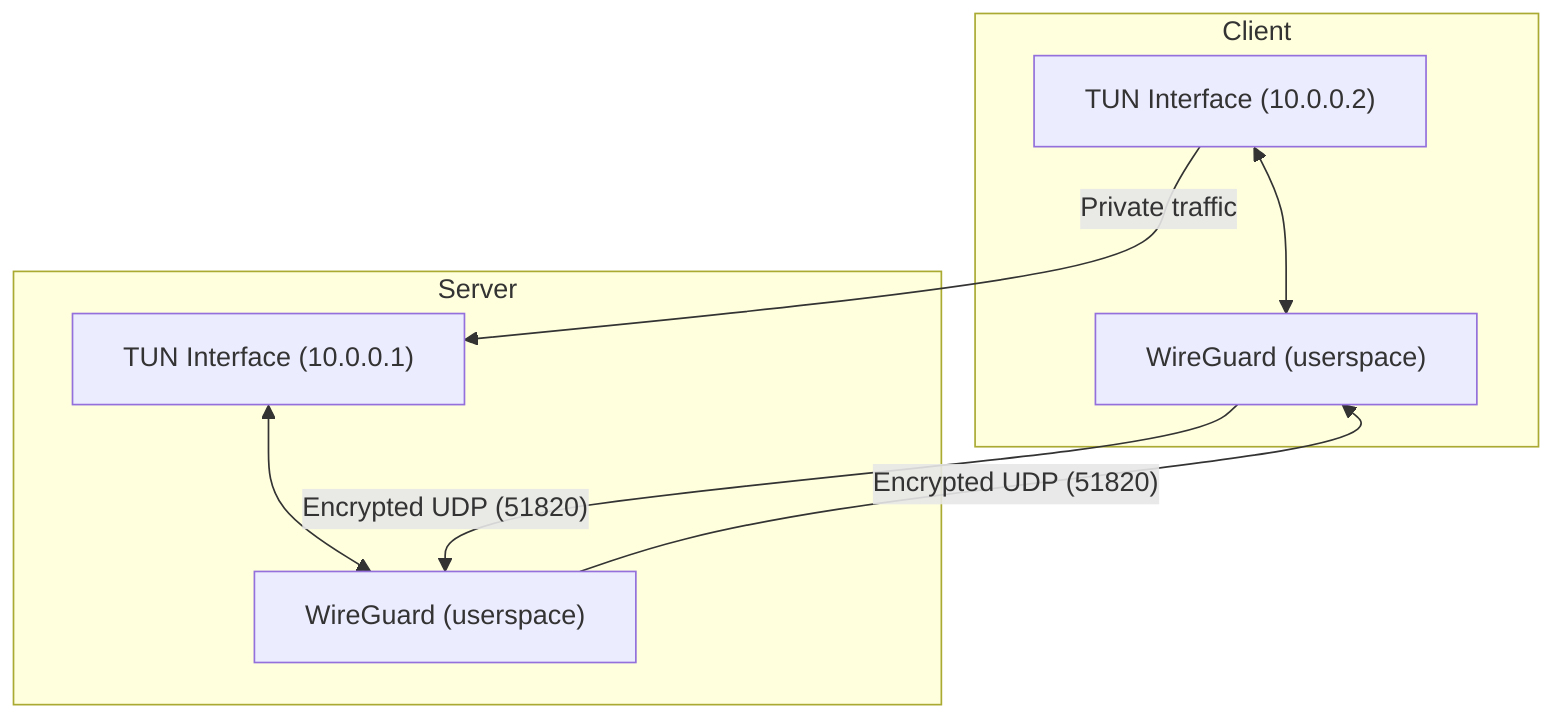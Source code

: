 flowchart TD
    subgraph Client
        C1["TUN Interface (10.0.0.2)"]
        C2["WireGuard (userspace)"]
    end
    subgraph Server
        S1["TUN Interface (10.0.0.1)"]
        S2["WireGuard (userspace)"]
    end
    C1 <--> C2
    S1 <--> S2
    C2 -- Encrypted UDP (51820) --> S2
    S2 -- Encrypted UDP (51820) --> C2
    C1 -- Private traffic --> S1